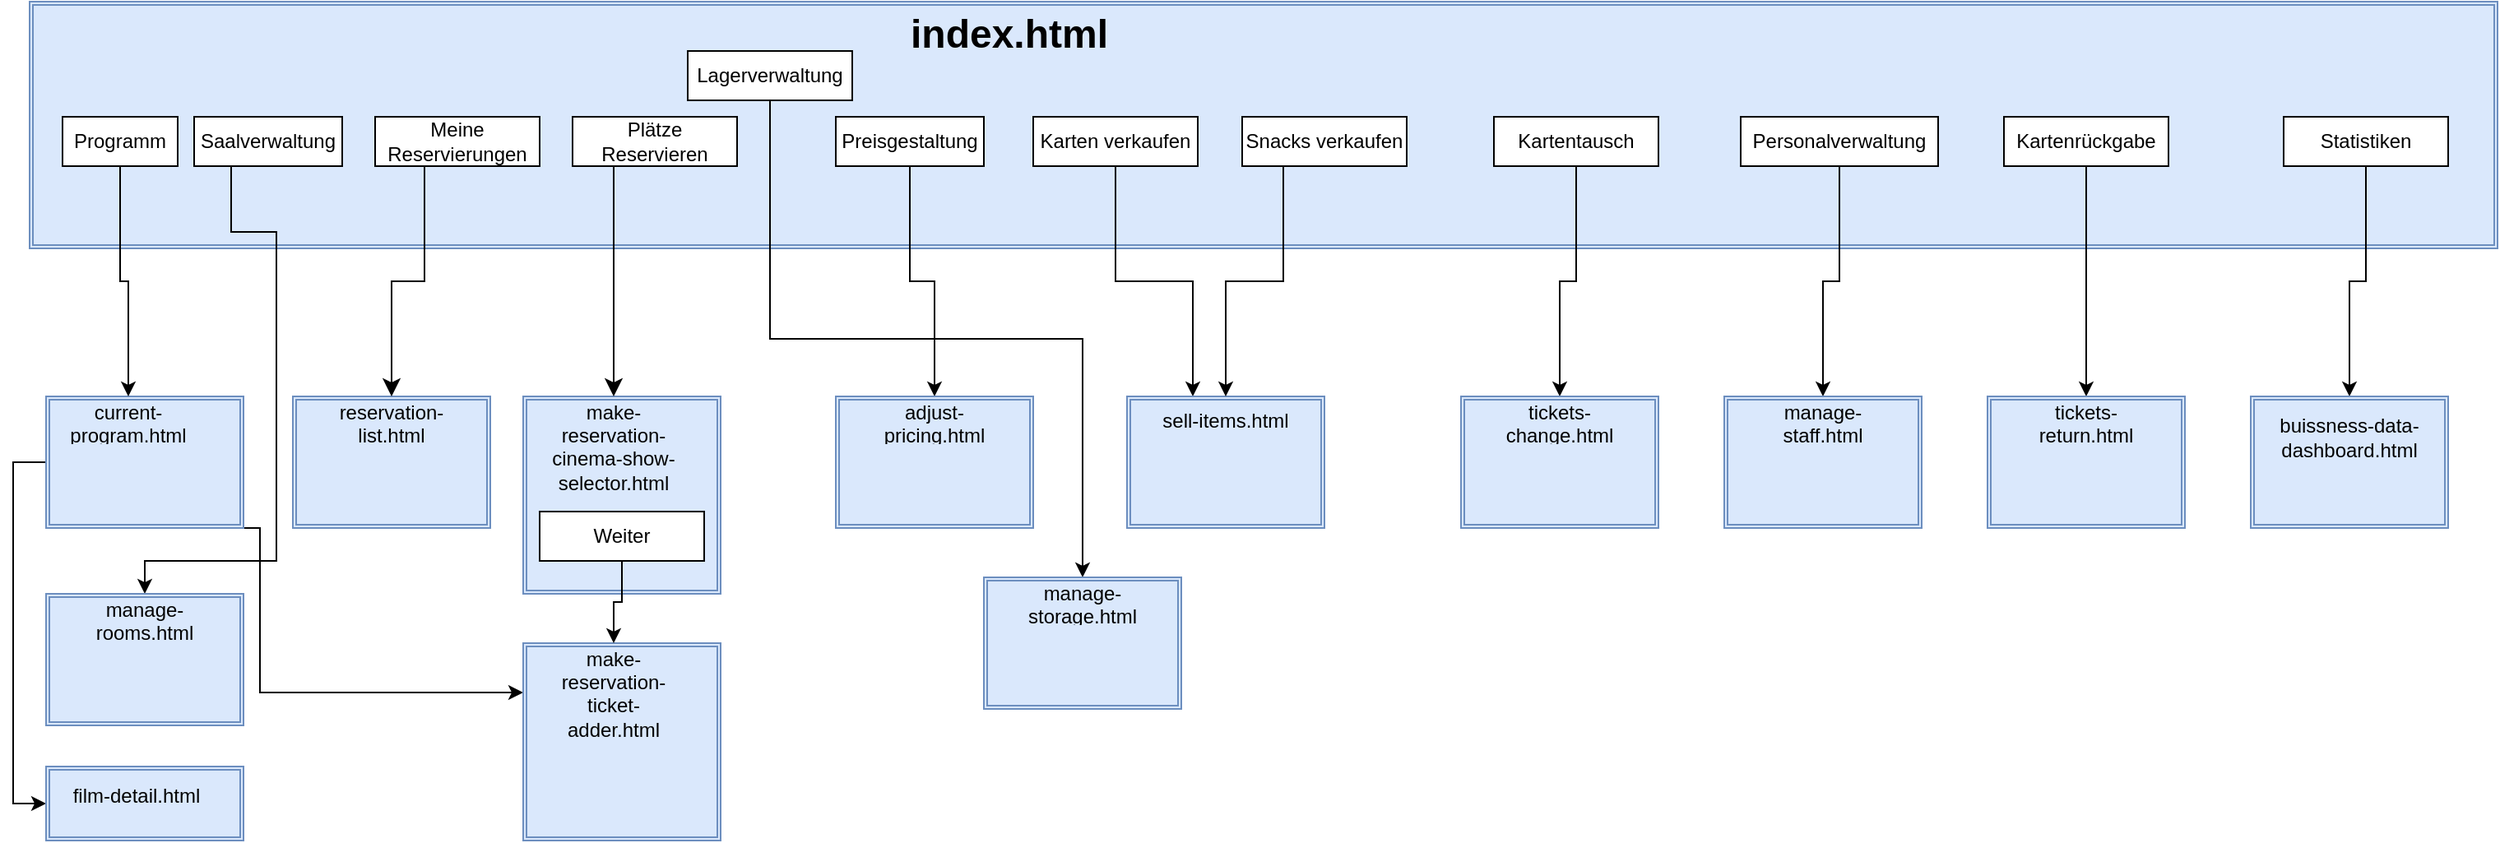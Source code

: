 <mxfile version="24.4.0" type="device">
  <diagram name="Seite-1" id="YMGrcAXvVB50B8oh9kBQ">
    <mxGraphModel dx="1434" dy="754" grid="1" gridSize="10" guides="1" tooltips="1" connect="1" arrows="1" fold="1" page="1" pageScale="1" pageWidth="1654" pageHeight="1169" math="0" shadow="0">
      <root>
        <mxCell id="0" />
        <mxCell id="1" parent="0" />
        <mxCell id="UabXOc1vm3OVl_ovUZzc-1" value="" style="shape=ext;double=1;rounded=0;whiteSpace=wrap;html=1;fillColor=#dae8fc;strokeColor=#6c8ebf;" vertex="1" parent="1">
          <mxGeometry x="40" y="60" width="1500" height="150" as="geometry" />
        </mxCell>
        <mxCell id="UabXOc1vm3OVl_ovUZzc-2" value="&lt;div&gt;index.html&lt;/div&gt;" style="text;strokeColor=none;fillColor=none;html=1;fontSize=24;fontStyle=1;verticalAlign=middle;align=center;" vertex="1" parent="1">
          <mxGeometry x="585" y="60" width="100" height="40" as="geometry" />
        </mxCell>
        <mxCell id="UabXOc1vm3OVl_ovUZzc-65" style="edgeStyle=orthogonalEdgeStyle;rounded=0;orthogonalLoop=1;jettySize=auto;html=1;exitX=1;exitY=1;exitDx=0;exitDy=0;entryX=0;entryY=0.25;entryDx=0;entryDy=0;" edge="1" parent="1" source="UabXOc1vm3OVl_ovUZzc-3" target="UabXOc1vm3OVl_ovUZzc-61">
          <mxGeometry relative="1" as="geometry">
            <Array as="points">
              <mxPoint x="180" y="380" />
              <mxPoint x="180" y="480" />
            </Array>
          </mxGeometry>
        </mxCell>
        <mxCell id="UabXOc1vm3OVl_ovUZzc-68" style="edgeStyle=orthogonalEdgeStyle;rounded=0;orthogonalLoop=1;jettySize=auto;html=1;exitX=0;exitY=0.5;exitDx=0;exitDy=0;entryX=0;entryY=0.5;entryDx=0;entryDy=0;" edge="1" parent="1" source="UabXOc1vm3OVl_ovUZzc-3" target="UabXOc1vm3OVl_ovUZzc-66">
          <mxGeometry relative="1" as="geometry" />
        </mxCell>
        <mxCell id="UabXOc1vm3OVl_ovUZzc-3" value="" style="shape=ext;double=1;rounded=0;whiteSpace=wrap;html=1;fillColor=#dae8fc;strokeColor=#6c8ebf;" vertex="1" parent="1">
          <mxGeometry x="50" y="300" width="120" height="80" as="geometry" />
        </mxCell>
        <UserObject label="current-program.html" placeholders="1" name="Variable" id="UabXOc1vm3OVl_ovUZzc-5">
          <mxCell style="text;html=1;strokeColor=none;fillColor=none;align=center;verticalAlign=middle;whiteSpace=wrap;overflow=hidden;" vertex="1" parent="1">
            <mxGeometry x="60" y="300" width="80" height="30" as="geometry" />
          </mxCell>
        </UserObject>
        <mxCell id="UabXOc1vm3OVl_ovUZzc-39" style="edgeStyle=orthogonalEdgeStyle;rounded=0;orthogonalLoop=1;jettySize=auto;html=1;exitX=0.5;exitY=1;exitDx=0;exitDy=0;entryX=0.5;entryY=0;entryDx=0;entryDy=0;" edge="1" parent="1" source="UabXOc1vm3OVl_ovUZzc-6" target="UabXOc1vm3OVl_ovUZzc-5">
          <mxGeometry relative="1" as="geometry" />
        </mxCell>
        <mxCell id="UabXOc1vm3OVl_ovUZzc-6" value="Programm" style="html=1;whiteSpace=wrap;" vertex="1" parent="1">
          <mxGeometry x="60" y="130" width="70" height="30" as="geometry" />
        </mxCell>
        <mxCell id="UabXOc1vm3OVl_ovUZzc-8" value="Meine Reservierungen" style="html=1;whiteSpace=wrap;" vertex="1" parent="1">
          <mxGeometry x="250" y="130" width="100" height="30" as="geometry" />
        </mxCell>
        <mxCell id="UabXOc1vm3OVl_ovUZzc-9" value="" style="shape=ext;double=1;rounded=0;whiteSpace=wrap;html=1;fillColor=#dae8fc;strokeColor=#6c8ebf;" vertex="1" parent="1">
          <mxGeometry x="200" y="300" width="120" height="80" as="geometry" />
        </mxCell>
        <UserObject label="reservation-list.html" placeholders="1" name="Variable" id="UabXOc1vm3OVl_ovUZzc-10">
          <mxCell style="text;html=1;strokeColor=none;fillColor=none;align=center;verticalAlign=middle;whiteSpace=wrap;overflow=hidden;" vertex="1" parent="1">
            <mxGeometry x="220" y="300" width="80" height="30" as="geometry" />
          </mxCell>
        </UserObject>
        <mxCell id="UabXOc1vm3OVl_ovUZzc-11" value="" style="edgeStyle=segmentEdgeStyle;endArrow=classic;html=1;curved=0;rounded=0;endSize=8;startSize=8;exitX=0.5;exitY=1;exitDx=0;exitDy=0;entryX=0.5;entryY=0;entryDx=0;entryDy=0;" edge="1" parent="1" source="UabXOc1vm3OVl_ovUZzc-8" target="UabXOc1vm3OVl_ovUZzc-10">
          <mxGeometry width="50" height="50" relative="1" as="geometry">
            <mxPoint x="390" y="410" as="sourcePoint" />
            <mxPoint x="440" y="360" as="targetPoint" />
            <Array as="points">
              <mxPoint x="280" y="230" />
              <mxPoint x="260" y="230" />
            </Array>
          </mxGeometry>
        </mxCell>
        <mxCell id="UabXOc1vm3OVl_ovUZzc-12" value="Plätze Reservieren" style="html=1;whiteSpace=wrap;" vertex="1" parent="1">
          <mxGeometry x="370" y="130" width="100" height="30" as="geometry" />
        </mxCell>
        <mxCell id="UabXOc1vm3OVl_ovUZzc-13" value="" style="shape=ext;double=1;rounded=0;whiteSpace=wrap;html=1;fillColor=#dae8fc;strokeColor=#6c8ebf;" vertex="1" parent="1">
          <mxGeometry x="340" y="300" width="120" height="120" as="geometry" />
        </mxCell>
        <UserObject label="make-reservation-cinema-show-selector.html" placeholders="1" name="Variable" id="UabXOc1vm3OVl_ovUZzc-14">
          <mxCell style="text;html=1;strokeColor=none;fillColor=none;align=center;verticalAlign=middle;whiteSpace=wrap;overflow=hidden;" vertex="1" parent="1">
            <mxGeometry x="350" y="300" width="90" height="60" as="geometry" />
          </mxCell>
        </UserObject>
        <mxCell id="UabXOc1vm3OVl_ovUZzc-16" value="" style="edgeStyle=segmentEdgeStyle;endArrow=classic;html=1;curved=0;rounded=0;endSize=8;startSize=8;exitX=0.5;exitY=1;exitDx=0;exitDy=0;entryX=0.5;entryY=0;entryDx=0;entryDy=0;" edge="1" parent="1" source="UabXOc1vm3OVl_ovUZzc-12" target="UabXOc1vm3OVl_ovUZzc-14">
          <mxGeometry width="50" height="50" relative="1" as="geometry">
            <mxPoint x="390" y="410" as="sourcePoint" />
            <mxPoint x="440" y="360" as="targetPoint" />
          </mxGeometry>
        </mxCell>
        <mxCell id="UabXOc1vm3OVl_ovUZzc-57" style="edgeStyle=orthogonalEdgeStyle;rounded=0;orthogonalLoop=1;jettySize=auto;html=1;exitX=0.5;exitY=1;exitDx=0;exitDy=0;entryX=0.25;entryY=0;entryDx=0;entryDy=0;" edge="1" parent="1" source="UabXOc1vm3OVl_ovUZzc-17" target="UabXOc1vm3OVl_ovUZzc-19">
          <mxGeometry relative="1" as="geometry" />
        </mxCell>
        <mxCell id="UabXOc1vm3OVl_ovUZzc-17" value="Karten verkaufen" style="html=1;whiteSpace=wrap;" vertex="1" parent="1">
          <mxGeometry x="650" y="130" width="100" height="30" as="geometry" />
        </mxCell>
        <mxCell id="UabXOc1vm3OVl_ovUZzc-18" value="" style="shape=ext;double=1;rounded=0;whiteSpace=wrap;html=1;fillColor=#dae8fc;strokeColor=#6c8ebf;" vertex="1" parent="1">
          <mxGeometry x="707" y="300" width="120" height="80" as="geometry" />
        </mxCell>
        <UserObject label="sell-items.html" placeholders="1" name="Variable" id="UabXOc1vm3OVl_ovUZzc-19">
          <mxCell style="text;html=1;strokeColor=none;fillColor=none;align=center;verticalAlign=middle;whiteSpace=wrap;overflow=hidden;" vertex="1" parent="1">
            <mxGeometry x="727" y="300" width="80" height="30" as="geometry" />
          </mxCell>
        </UserObject>
        <mxCell id="UabXOc1vm3OVl_ovUZzc-56" style="edgeStyle=orthogonalEdgeStyle;rounded=0;orthogonalLoop=1;jettySize=auto;html=1;exitX=0.25;exitY=1;exitDx=0;exitDy=0;" edge="1" parent="1" source="UabXOc1vm3OVl_ovUZzc-22" target="UabXOc1vm3OVl_ovUZzc-19">
          <mxGeometry relative="1" as="geometry" />
        </mxCell>
        <mxCell id="UabXOc1vm3OVl_ovUZzc-22" value="Snacks verkaufen" style="html=1;whiteSpace=wrap;" vertex="1" parent="1">
          <mxGeometry x="777" y="130" width="100" height="30" as="geometry" />
        </mxCell>
        <mxCell id="UabXOc1vm3OVl_ovUZzc-55" style="edgeStyle=orthogonalEdgeStyle;rounded=0;orthogonalLoop=1;jettySize=auto;html=1;exitX=0.5;exitY=1;exitDx=0;exitDy=0;" edge="1" parent="1" source="UabXOc1vm3OVl_ovUZzc-25" target="UabXOc1vm3OVl_ovUZzc-28">
          <mxGeometry relative="1" as="geometry" />
        </mxCell>
        <mxCell id="UabXOc1vm3OVl_ovUZzc-25" value="Kartentausch" style="html=1;whiteSpace=wrap;" vertex="1" parent="1">
          <mxGeometry x="930" y="130" width="100" height="30" as="geometry" />
        </mxCell>
        <mxCell id="UabXOc1vm3OVl_ovUZzc-27" value="" style="shape=ext;double=1;rounded=0;whiteSpace=wrap;html=1;fillColor=#dae8fc;strokeColor=#6c8ebf;" vertex="1" parent="1">
          <mxGeometry x="910" y="300" width="120" height="80" as="geometry" />
        </mxCell>
        <UserObject label="&lt;div&gt;tickets-change.html&lt;/div&gt;" placeholders="1" name="Variable" id="UabXOc1vm3OVl_ovUZzc-28">
          <mxCell style="text;html=1;strokeColor=none;fillColor=none;align=center;verticalAlign=middle;whiteSpace=wrap;overflow=hidden;" vertex="1" parent="1">
            <mxGeometry x="930" y="300" width="80" height="30" as="geometry" />
          </mxCell>
        </UserObject>
        <mxCell id="UabXOc1vm3OVl_ovUZzc-34" style="edgeStyle=orthogonalEdgeStyle;rounded=0;orthogonalLoop=1;jettySize=auto;html=1;exitX=0.5;exitY=1;exitDx=0;exitDy=0;entryX=0.5;entryY=0;entryDx=0;entryDy=0;" edge="1" parent="1" source="UabXOc1vm3OVl_ovUZzc-31" target="UabXOc1vm3OVl_ovUZzc-33">
          <mxGeometry relative="1" as="geometry" />
        </mxCell>
        <mxCell id="UabXOc1vm3OVl_ovUZzc-31" value="Kartenrückgabe" style="html=1;whiteSpace=wrap;" vertex="1" parent="1">
          <mxGeometry x="1240" y="130" width="100" height="30" as="geometry" />
        </mxCell>
        <mxCell id="UabXOc1vm3OVl_ovUZzc-32" value="" style="shape=ext;double=1;rounded=0;whiteSpace=wrap;html=1;fillColor=#dae8fc;strokeColor=#6c8ebf;" vertex="1" parent="1">
          <mxGeometry x="1230" y="300" width="120" height="80" as="geometry" />
        </mxCell>
        <UserObject label="&lt;div&gt;tickets-return.html&lt;/div&gt;" placeholders="1" name="Variable" id="UabXOc1vm3OVl_ovUZzc-33">
          <mxCell style="text;html=1;strokeColor=none;fillColor=none;align=center;verticalAlign=middle;whiteSpace=wrap;overflow=hidden;" vertex="1" parent="1">
            <mxGeometry x="1250" y="300" width="80" height="30" as="geometry" />
          </mxCell>
        </UserObject>
        <mxCell id="UabXOc1vm3OVl_ovUZzc-38" style="edgeStyle=orthogonalEdgeStyle;rounded=0;orthogonalLoop=1;jettySize=auto;html=1;exitX=0.5;exitY=1;exitDx=0;exitDy=0;entryX=0.5;entryY=0;entryDx=0;entryDy=0;" edge="1" parent="1" source="UabXOc1vm3OVl_ovUZzc-35" target="UabXOc1vm3OVl_ovUZzc-37">
          <mxGeometry relative="1" as="geometry" />
        </mxCell>
        <mxCell id="UabXOc1vm3OVl_ovUZzc-35" value="Statistiken" style="html=1;whiteSpace=wrap;" vertex="1" parent="1">
          <mxGeometry x="1410" y="130" width="100" height="30" as="geometry" />
        </mxCell>
        <mxCell id="UabXOc1vm3OVl_ovUZzc-36" value="" style="shape=ext;double=1;rounded=0;whiteSpace=wrap;html=1;fillColor=#dae8fc;strokeColor=#6c8ebf;" vertex="1" parent="1">
          <mxGeometry x="1390" y="300" width="120" height="80" as="geometry" />
        </mxCell>
        <UserObject label="buissness-data-dashboard.html" placeholders="1" name="Variable" id="UabXOc1vm3OVl_ovUZzc-37">
          <mxCell style="text;html=1;strokeColor=none;fillColor=none;align=center;verticalAlign=middle;whiteSpace=wrap;overflow=hidden;" vertex="1" parent="1">
            <mxGeometry x="1405" y="300" width="90" height="50" as="geometry" />
          </mxCell>
        </UserObject>
        <mxCell id="UabXOc1vm3OVl_ovUZzc-44" style="edgeStyle=orthogonalEdgeStyle;rounded=0;orthogonalLoop=1;jettySize=auto;html=1;exitX=0.25;exitY=1;exitDx=0;exitDy=0;entryX=0.5;entryY=0;entryDx=0;entryDy=0;" edge="1" parent="1" source="UabXOc1vm3OVl_ovUZzc-40" target="UabXOc1vm3OVl_ovUZzc-42">
          <mxGeometry relative="1" as="geometry">
            <Array as="points">
              <mxPoint x="190" y="200" />
              <mxPoint x="190" y="400" />
              <mxPoint x="110" y="400" />
            </Array>
          </mxGeometry>
        </mxCell>
        <mxCell id="UabXOc1vm3OVl_ovUZzc-40" value="Saalverwaltung" style="html=1;whiteSpace=wrap;" vertex="1" parent="1">
          <mxGeometry x="140" y="130" width="90" height="30" as="geometry" />
        </mxCell>
        <mxCell id="UabXOc1vm3OVl_ovUZzc-41" value="" style="shape=ext;double=1;rounded=0;whiteSpace=wrap;html=1;fillColor=#dae8fc;strokeColor=#6c8ebf;" vertex="1" parent="1">
          <mxGeometry x="50" y="420" width="120" height="80" as="geometry" />
        </mxCell>
        <UserObject label="manage-rooms.html" placeholders="1" name="Variable" id="UabXOc1vm3OVl_ovUZzc-42">
          <mxCell style="text;html=1;strokeColor=none;fillColor=none;align=center;verticalAlign=middle;whiteSpace=wrap;overflow=hidden;" vertex="1" parent="1">
            <mxGeometry x="70" y="420" width="80" height="30" as="geometry" />
          </mxCell>
        </UserObject>
        <mxCell id="UabXOc1vm3OVl_ovUZzc-48" style="edgeStyle=orthogonalEdgeStyle;rounded=0;orthogonalLoop=1;jettySize=auto;html=1;exitX=0.5;exitY=1;exitDx=0;exitDy=0;entryX=0.5;entryY=0;entryDx=0;entryDy=0;" edge="1" parent="1" source="UabXOc1vm3OVl_ovUZzc-45" target="UabXOc1vm3OVl_ovUZzc-47">
          <mxGeometry relative="1" as="geometry" />
        </mxCell>
        <mxCell id="UabXOc1vm3OVl_ovUZzc-45" value="Preisgestaltung" style="html=1;whiteSpace=wrap;" vertex="1" parent="1">
          <mxGeometry x="530" y="130" width="90" height="30" as="geometry" />
        </mxCell>
        <mxCell id="UabXOc1vm3OVl_ovUZzc-46" value="" style="shape=ext;double=1;rounded=0;whiteSpace=wrap;html=1;fillColor=#dae8fc;strokeColor=#6c8ebf;" vertex="1" parent="1">
          <mxGeometry x="530" y="300" width="120" height="80" as="geometry" />
        </mxCell>
        <UserObject label="adjust-pricing.html" placeholders="1" name="Variable" id="UabXOc1vm3OVl_ovUZzc-47">
          <mxCell style="text;html=1;strokeColor=none;fillColor=none;align=center;verticalAlign=middle;whiteSpace=wrap;overflow=hidden;" vertex="1" parent="1">
            <mxGeometry x="550" y="300" width="80" height="30" as="geometry" />
          </mxCell>
        </UserObject>
        <mxCell id="UabXOc1vm3OVl_ovUZzc-52" style="edgeStyle=orthogonalEdgeStyle;rounded=0;orthogonalLoop=1;jettySize=auto;html=1;exitX=0.5;exitY=1;exitDx=0;exitDy=0;entryX=0.5;entryY=0;entryDx=0;entryDy=0;" edge="1" parent="1" source="UabXOc1vm3OVl_ovUZzc-49" target="UabXOc1vm3OVl_ovUZzc-51">
          <mxGeometry relative="1" as="geometry" />
        </mxCell>
        <mxCell id="UabXOc1vm3OVl_ovUZzc-49" value="Personalverwaltung" style="html=1;whiteSpace=wrap;" vertex="1" parent="1">
          <mxGeometry x="1080" y="130" width="120" height="30" as="geometry" />
        </mxCell>
        <mxCell id="UabXOc1vm3OVl_ovUZzc-50" value="" style="shape=ext;double=1;rounded=0;whiteSpace=wrap;html=1;fillColor=#dae8fc;strokeColor=#6c8ebf;" vertex="1" parent="1">
          <mxGeometry x="1070" y="300" width="120" height="80" as="geometry" />
        </mxCell>
        <UserObject label="manage-staff.html" placeholders="1" name="Variable" id="UabXOc1vm3OVl_ovUZzc-51">
          <mxCell style="text;html=1;strokeColor=none;fillColor=none;align=center;verticalAlign=middle;whiteSpace=wrap;overflow=hidden;" vertex="1" parent="1">
            <mxGeometry x="1090" y="300" width="80" height="30" as="geometry" />
          </mxCell>
        </UserObject>
        <mxCell id="UabXOc1vm3OVl_ovUZzc-60" style="edgeStyle=orthogonalEdgeStyle;rounded=0;orthogonalLoop=1;jettySize=auto;html=1;exitX=0.5;exitY=1;exitDx=0;exitDy=0;entryX=0.5;entryY=0;entryDx=0;entryDy=0;" edge="1" parent="1" source="UabXOc1vm3OVl_ovUZzc-53" target="UabXOc1vm3OVl_ovUZzc-59">
          <mxGeometry relative="1" as="geometry" />
        </mxCell>
        <mxCell id="UabXOc1vm3OVl_ovUZzc-53" value="Lagerverwaltung" style="html=1;whiteSpace=wrap;" vertex="1" parent="1">
          <mxGeometry x="440" y="90" width="100" height="30" as="geometry" />
        </mxCell>
        <mxCell id="UabXOc1vm3OVl_ovUZzc-58" value="" style="shape=ext;double=1;rounded=0;whiteSpace=wrap;html=1;fillColor=#dae8fc;strokeColor=#6c8ebf;" vertex="1" parent="1">
          <mxGeometry x="620" y="410" width="120" height="80" as="geometry" />
        </mxCell>
        <UserObject label="manage-storage.html" placeholders="1" name="Variable" id="UabXOc1vm3OVl_ovUZzc-59">
          <mxCell style="text;html=1;strokeColor=none;fillColor=none;align=center;verticalAlign=middle;whiteSpace=wrap;overflow=hidden;" vertex="1" parent="1">
            <mxGeometry x="640" y="410" width="80" height="30" as="geometry" />
          </mxCell>
        </UserObject>
        <mxCell id="UabXOc1vm3OVl_ovUZzc-61" value="" style="shape=ext;double=1;rounded=0;whiteSpace=wrap;html=1;fillColor=#dae8fc;strokeColor=#6c8ebf;" vertex="1" parent="1">
          <mxGeometry x="340" y="450" width="120" height="120" as="geometry" />
        </mxCell>
        <UserObject label="make-reservation-ticket-adder.html" placeholders="1" name="Variable" id="UabXOc1vm3OVl_ovUZzc-62">
          <mxCell style="text;html=1;strokeColor=none;fillColor=none;align=center;verticalAlign=middle;whiteSpace=wrap;overflow=hidden;" vertex="1" parent="1">
            <mxGeometry x="350" y="450" width="90" height="60" as="geometry" />
          </mxCell>
        </UserObject>
        <mxCell id="UabXOc1vm3OVl_ovUZzc-64" style="edgeStyle=orthogonalEdgeStyle;rounded=0;orthogonalLoop=1;jettySize=auto;html=1;exitX=0.5;exitY=1;exitDx=0;exitDy=0;entryX=0.5;entryY=0;entryDx=0;entryDy=0;" edge="1" parent="1" source="UabXOc1vm3OVl_ovUZzc-63" target="UabXOc1vm3OVl_ovUZzc-62">
          <mxGeometry relative="1" as="geometry" />
        </mxCell>
        <mxCell id="UabXOc1vm3OVl_ovUZzc-63" value="Weiter" style="html=1;whiteSpace=wrap;" vertex="1" parent="1">
          <mxGeometry x="350" y="370" width="100" height="30" as="geometry" />
        </mxCell>
        <mxCell id="UabXOc1vm3OVl_ovUZzc-66" value="" style="shape=ext;double=1;rounded=0;whiteSpace=wrap;html=1;fillColor=#dae8fc;strokeColor=#6c8ebf;" vertex="1" parent="1">
          <mxGeometry x="50" y="525" width="120" height="45" as="geometry" />
        </mxCell>
        <UserObject label="film-detail.html" placeholders="1" name="Variable" id="UabXOc1vm3OVl_ovUZzc-67">
          <mxCell style="text;html=1;strokeColor=none;fillColor=none;align=center;verticalAlign=middle;whiteSpace=wrap;overflow=hidden;" vertex="1" parent="1">
            <mxGeometry x="60" y="525" width="90" height="35" as="geometry" />
          </mxCell>
        </UserObject>
      </root>
    </mxGraphModel>
  </diagram>
</mxfile>
